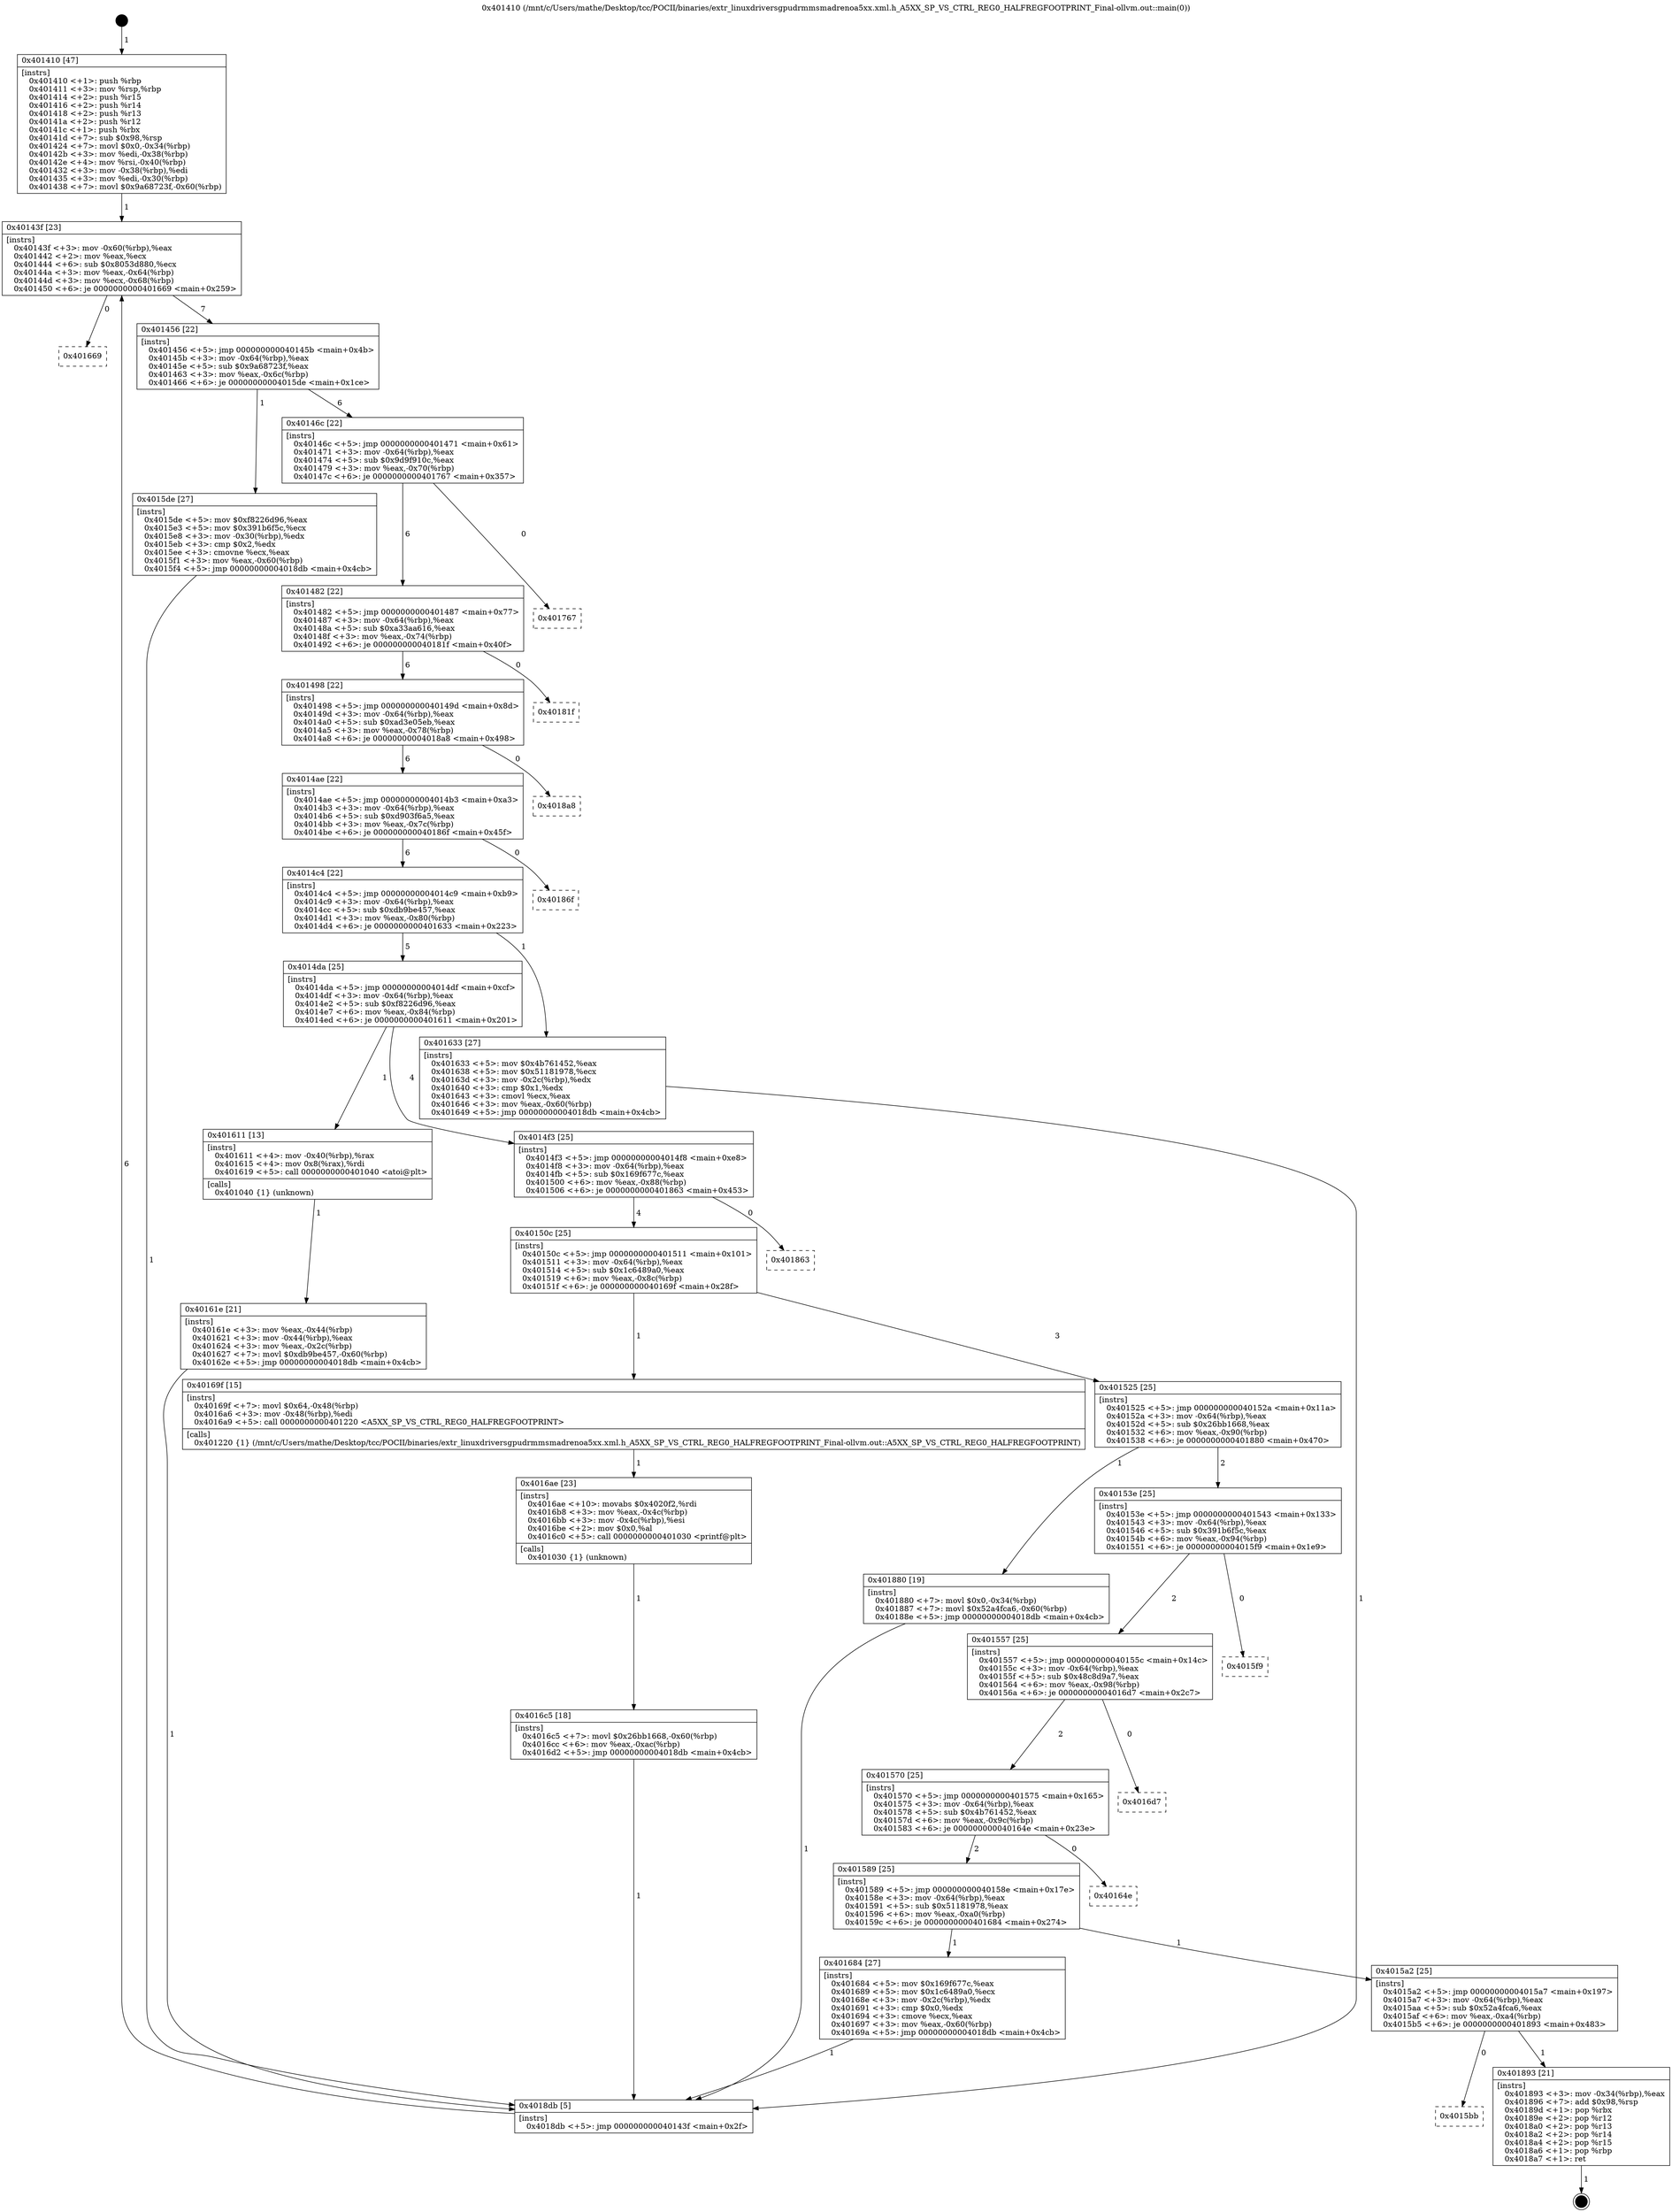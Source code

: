 digraph "0x401410" {
  label = "0x401410 (/mnt/c/Users/mathe/Desktop/tcc/POCII/binaries/extr_linuxdriversgpudrmmsmadrenoa5xx.xml.h_A5XX_SP_VS_CTRL_REG0_HALFREGFOOTPRINT_Final-ollvm.out::main(0))"
  labelloc = "t"
  node[shape=record]

  Entry [label="",width=0.3,height=0.3,shape=circle,fillcolor=black,style=filled]
  "0x40143f" [label="{
     0x40143f [23]\l
     | [instrs]\l
     &nbsp;&nbsp;0x40143f \<+3\>: mov -0x60(%rbp),%eax\l
     &nbsp;&nbsp;0x401442 \<+2\>: mov %eax,%ecx\l
     &nbsp;&nbsp;0x401444 \<+6\>: sub $0x8053d880,%ecx\l
     &nbsp;&nbsp;0x40144a \<+3\>: mov %eax,-0x64(%rbp)\l
     &nbsp;&nbsp;0x40144d \<+3\>: mov %ecx,-0x68(%rbp)\l
     &nbsp;&nbsp;0x401450 \<+6\>: je 0000000000401669 \<main+0x259\>\l
  }"]
  "0x401669" [label="{
     0x401669\l
  }", style=dashed]
  "0x401456" [label="{
     0x401456 [22]\l
     | [instrs]\l
     &nbsp;&nbsp;0x401456 \<+5\>: jmp 000000000040145b \<main+0x4b\>\l
     &nbsp;&nbsp;0x40145b \<+3\>: mov -0x64(%rbp),%eax\l
     &nbsp;&nbsp;0x40145e \<+5\>: sub $0x9a68723f,%eax\l
     &nbsp;&nbsp;0x401463 \<+3\>: mov %eax,-0x6c(%rbp)\l
     &nbsp;&nbsp;0x401466 \<+6\>: je 00000000004015de \<main+0x1ce\>\l
  }"]
  Exit [label="",width=0.3,height=0.3,shape=circle,fillcolor=black,style=filled,peripheries=2]
  "0x4015de" [label="{
     0x4015de [27]\l
     | [instrs]\l
     &nbsp;&nbsp;0x4015de \<+5\>: mov $0xf8226d96,%eax\l
     &nbsp;&nbsp;0x4015e3 \<+5\>: mov $0x391b6f5c,%ecx\l
     &nbsp;&nbsp;0x4015e8 \<+3\>: mov -0x30(%rbp),%edx\l
     &nbsp;&nbsp;0x4015eb \<+3\>: cmp $0x2,%edx\l
     &nbsp;&nbsp;0x4015ee \<+3\>: cmovne %ecx,%eax\l
     &nbsp;&nbsp;0x4015f1 \<+3\>: mov %eax,-0x60(%rbp)\l
     &nbsp;&nbsp;0x4015f4 \<+5\>: jmp 00000000004018db \<main+0x4cb\>\l
  }"]
  "0x40146c" [label="{
     0x40146c [22]\l
     | [instrs]\l
     &nbsp;&nbsp;0x40146c \<+5\>: jmp 0000000000401471 \<main+0x61\>\l
     &nbsp;&nbsp;0x401471 \<+3\>: mov -0x64(%rbp),%eax\l
     &nbsp;&nbsp;0x401474 \<+5\>: sub $0x9d9f910c,%eax\l
     &nbsp;&nbsp;0x401479 \<+3\>: mov %eax,-0x70(%rbp)\l
     &nbsp;&nbsp;0x40147c \<+6\>: je 0000000000401767 \<main+0x357\>\l
  }"]
  "0x4018db" [label="{
     0x4018db [5]\l
     | [instrs]\l
     &nbsp;&nbsp;0x4018db \<+5\>: jmp 000000000040143f \<main+0x2f\>\l
  }"]
  "0x401410" [label="{
     0x401410 [47]\l
     | [instrs]\l
     &nbsp;&nbsp;0x401410 \<+1\>: push %rbp\l
     &nbsp;&nbsp;0x401411 \<+3\>: mov %rsp,%rbp\l
     &nbsp;&nbsp;0x401414 \<+2\>: push %r15\l
     &nbsp;&nbsp;0x401416 \<+2\>: push %r14\l
     &nbsp;&nbsp;0x401418 \<+2\>: push %r13\l
     &nbsp;&nbsp;0x40141a \<+2\>: push %r12\l
     &nbsp;&nbsp;0x40141c \<+1\>: push %rbx\l
     &nbsp;&nbsp;0x40141d \<+7\>: sub $0x98,%rsp\l
     &nbsp;&nbsp;0x401424 \<+7\>: movl $0x0,-0x34(%rbp)\l
     &nbsp;&nbsp;0x40142b \<+3\>: mov %edi,-0x38(%rbp)\l
     &nbsp;&nbsp;0x40142e \<+4\>: mov %rsi,-0x40(%rbp)\l
     &nbsp;&nbsp;0x401432 \<+3\>: mov -0x38(%rbp),%edi\l
     &nbsp;&nbsp;0x401435 \<+3\>: mov %edi,-0x30(%rbp)\l
     &nbsp;&nbsp;0x401438 \<+7\>: movl $0x9a68723f,-0x60(%rbp)\l
  }"]
  "0x4015bb" [label="{
     0x4015bb\l
  }", style=dashed]
  "0x401767" [label="{
     0x401767\l
  }", style=dashed]
  "0x401482" [label="{
     0x401482 [22]\l
     | [instrs]\l
     &nbsp;&nbsp;0x401482 \<+5\>: jmp 0000000000401487 \<main+0x77\>\l
     &nbsp;&nbsp;0x401487 \<+3\>: mov -0x64(%rbp),%eax\l
     &nbsp;&nbsp;0x40148a \<+5\>: sub $0xa33aa616,%eax\l
     &nbsp;&nbsp;0x40148f \<+3\>: mov %eax,-0x74(%rbp)\l
     &nbsp;&nbsp;0x401492 \<+6\>: je 000000000040181f \<main+0x40f\>\l
  }"]
  "0x401893" [label="{
     0x401893 [21]\l
     | [instrs]\l
     &nbsp;&nbsp;0x401893 \<+3\>: mov -0x34(%rbp),%eax\l
     &nbsp;&nbsp;0x401896 \<+7\>: add $0x98,%rsp\l
     &nbsp;&nbsp;0x40189d \<+1\>: pop %rbx\l
     &nbsp;&nbsp;0x40189e \<+2\>: pop %r12\l
     &nbsp;&nbsp;0x4018a0 \<+2\>: pop %r13\l
     &nbsp;&nbsp;0x4018a2 \<+2\>: pop %r14\l
     &nbsp;&nbsp;0x4018a4 \<+2\>: pop %r15\l
     &nbsp;&nbsp;0x4018a6 \<+1\>: pop %rbp\l
     &nbsp;&nbsp;0x4018a7 \<+1\>: ret\l
  }"]
  "0x40181f" [label="{
     0x40181f\l
  }", style=dashed]
  "0x401498" [label="{
     0x401498 [22]\l
     | [instrs]\l
     &nbsp;&nbsp;0x401498 \<+5\>: jmp 000000000040149d \<main+0x8d\>\l
     &nbsp;&nbsp;0x40149d \<+3\>: mov -0x64(%rbp),%eax\l
     &nbsp;&nbsp;0x4014a0 \<+5\>: sub $0xad3e05eb,%eax\l
     &nbsp;&nbsp;0x4014a5 \<+3\>: mov %eax,-0x78(%rbp)\l
     &nbsp;&nbsp;0x4014a8 \<+6\>: je 00000000004018a8 \<main+0x498\>\l
  }"]
  "0x4016c5" [label="{
     0x4016c5 [18]\l
     | [instrs]\l
     &nbsp;&nbsp;0x4016c5 \<+7\>: movl $0x26bb1668,-0x60(%rbp)\l
     &nbsp;&nbsp;0x4016cc \<+6\>: mov %eax,-0xac(%rbp)\l
     &nbsp;&nbsp;0x4016d2 \<+5\>: jmp 00000000004018db \<main+0x4cb\>\l
  }"]
  "0x4018a8" [label="{
     0x4018a8\l
  }", style=dashed]
  "0x4014ae" [label="{
     0x4014ae [22]\l
     | [instrs]\l
     &nbsp;&nbsp;0x4014ae \<+5\>: jmp 00000000004014b3 \<main+0xa3\>\l
     &nbsp;&nbsp;0x4014b3 \<+3\>: mov -0x64(%rbp),%eax\l
     &nbsp;&nbsp;0x4014b6 \<+5\>: sub $0xd903f6a5,%eax\l
     &nbsp;&nbsp;0x4014bb \<+3\>: mov %eax,-0x7c(%rbp)\l
     &nbsp;&nbsp;0x4014be \<+6\>: je 000000000040186f \<main+0x45f\>\l
  }"]
  "0x4016ae" [label="{
     0x4016ae [23]\l
     | [instrs]\l
     &nbsp;&nbsp;0x4016ae \<+10\>: movabs $0x4020f2,%rdi\l
     &nbsp;&nbsp;0x4016b8 \<+3\>: mov %eax,-0x4c(%rbp)\l
     &nbsp;&nbsp;0x4016bb \<+3\>: mov -0x4c(%rbp),%esi\l
     &nbsp;&nbsp;0x4016be \<+2\>: mov $0x0,%al\l
     &nbsp;&nbsp;0x4016c0 \<+5\>: call 0000000000401030 \<printf@plt\>\l
     | [calls]\l
     &nbsp;&nbsp;0x401030 \{1\} (unknown)\l
  }"]
  "0x40186f" [label="{
     0x40186f\l
  }", style=dashed]
  "0x4014c4" [label="{
     0x4014c4 [22]\l
     | [instrs]\l
     &nbsp;&nbsp;0x4014c4 \<+5\>: jmp 00000000004014c9 \<main+0xb9\>\l
     &nbsp;&nbsp;0x4014c9 \<+3\>: mov -0x64(%rbp),%eax\l
     &nbsp;&nbsp;0x4014cc \<+5\>: sub $0xdb9be457,%eax\l
     &nbsp;&nbsp;0x4014d1 \<+3\>: mov %eax,-0x80(%rbp)\l
     &nbsp;&nbsp;0x4014d4 \<+6\>: je 0000000000401633 \<main+0x223\>\l
  }"]
  "0x4015a2" [label="{
     0x4015a2 [25]\l
     | [instrs]\l
     &nbsp;&nbsp;0x4015a2 \<+5\>: jmp 00000000004015a7 \<main+0x197\>\l
     &nbsp;&nbsp;0x4015a7 \<+3\>: mov -0x64(%rbp),%eax\l
     &nbsp;&nbsp;0x4015aa \<+5\>: sub $0x52a4fca6,%eax\l
     &nbsp;&nbsp;0x4015af \<+6\>: mov %eax,-0xa4(%rbp)\l
     &nbsp;&nbsp;0x4015b5 \<+6\>: je 0000000000401893 \<main+0x483\>\l
  }"]
  "0x401633" [label="{
     0x401633 [27]\l
     | [instrs]\l
     &nbsp;&nbsp;0x401633 \<+5\>: mov $0x4b761452,%eax\l
     &nbsp;&nbsp;0x401638 \<+5\>: mov $0x51181978,%ecx\l
     &nbsp;&nbsp;0x40163d \<+3\>: mov -0x2c(%rbp),%edx\l
     &nbsp;&nbsp;0x401640 \<+3\>: cmp $0x1,%edx\l
     &nbsp;&nbsp;0x401643 \<+3\>: cmovl %ecx,%eax\l
     &nbsp;&nbsp;0x401646 \<+3\>: mov %eax,-0x60(%rbp)\l
     &nbsp;&nbsp;0x401649 \<+5\>: jmp 00000000004018db \<main+0x4cb\>\l
  }"]
  "0x4014da" [label="{
     0x4014da [25]\l
     | [instrs]\l
     &nbsp;&nbsp;0x4014da \<+5\>: jmp 00000000004014df \<main+0xcf\>\l
     &nbsp;&nbsp;0x4014df \<+3\>: mov -0x64(%rbp),%eax\l
     &nbsp;&nbsp;0x4014e2 \<+5\>: sub $0xf8226d96,%eax\l
     &nbsp;&nbsp;0x4014e7 \<+6\>: mov %eax,-0x84(%rbp)\l
     &nbsp;&nbsp;0x4014ed \<+6\>: je 0000000000401611 \<main+0x201\>\l
  }"]
  "0x401684" [label="{
     0x401684 [27]\l
     | [instrs]\l
     &nbsp;&nbsp;0x401684 \<+5\>: mov $0x169f677c,%eax\l
     &nbsp;&nbsp;0x401689 \<+5\>: mov $0x1c6489a0,%ecx\l
     &nbsp;&nbsp;0x40168e \<+3\>: mov -0x2c(%rbp),%edx\l
     &nbsp;&nbsp;0x401691 \<+3\>: cmp $0x0,%edx\l
     &nbsp;&nbsp;0x401694 \<+3\>: cmove %ecx,%eax\l
     &nbsp;&nbsp;0x401697 \<+3\>: mov %eax,-0x60(%rbp)\l
     &nbsp;&nbsp;0x40169a \<+5\>: jmp 00000000004018db \<main+0x4cb\>\l
  }"]
  "0x401611" [label="{
     0x401611 [13]\l
     | [instrs]\l
     &nbsp;&nbsp;0x401611 \<+4\>: mov -0x40(%rbp),%rax\l
     &nbsp;&nbsp;0x401615 \<+4\>: mov 0x8(%rax),%rdi\l
     &nbsp;&nbsp;0x401619 \<+5\>: call 0000000000401040 \<atoi@plt\>\l
     | [calls]\l
     &nbsp;&nbsp;0x401040 \{1\} (unknown)\l
  }"]
  "0x4014f3" [label="{
     0x4014f3 [25]\l
     | [instrs]\l
     &nbsp;&nbsp;0x4014f3 \<+5\>: jmp 00000000004014f8 \<main+0xe8\>\l
     &nbsp;&nbsp;0x4014f8 \<+3\>: mov -0x64(%rbp),%eax\l
     &nbsp;&nbsp;0x4014fb \<+5\>: sub $0x169f677c,%eax\l
     &nbsp;&nbsp;0x401500 \<+6\>: mov %eax,-0x88(%rbp)\l
     &nbsp;&nbsp;0x401506 \<+6\>: je 0000000000401863 \<main+0x453\>\l
  }"]
  "0x40161e" [label="{
     0x40161e [21]\l
     | [instrs]\l
     &nbsp;&nbsp;0x40161e \<+3\>: mov %eax,-0x44(%rbp)\l
     &nbsp;&nbsp;0x401621 \<+3\>: mov -0x44(%rbp),%eax\l
     &nbsp;&nbsp;0x401624 \<+3\>: mov %eax,-0x2c(%rbp)\l
     &nbsp;&nbsp;0x401627 \<+7\>: movl $0xdb9be457,-0x60(%rbp)\l
     &nbsp;&nbsp;0x40162e \<+5\>: jmp 00000000004018db \<main+0x4cb\>\l
  }"]
  "0x401589" [label="{
     0x401589 [25]\l
     | [instrs]\l
     &nbsp;&nbsp;0x401589 \<+5\>: jmp 000000000040158e \<main+0x17e\>\l
     &nbsp;&nbsp;0x40158e \<+3\>: mov -0x64(%rbp),%eax\l
     &nbsp;&nbsp;0x401591 \<+5\>: sub $0x51181978,%eax\l
     &nbsp;&nbsp;0x401596 \<+6\>: mov %eax,-0xa0(%rbp)\l
     &nbsp;&nbsp;0x40159c \<+6\>: je 0000000000401684 \<main+0x274\>\l
  }"]
  "0x401863" [label="{
     0x401863\l
  }", style=dashed]
  "0x40150c" [label="{
     0x40150c [25]\l
     | [instrs]\l
     &nbsp;&nbsp;0x40150c \<+5\>: jmp 0000000000401511 \<main+0x101\>\l
     &nbsp;&nbsp;0x401511 \<+3\>: mov -0x64(%rbp),%eax\l
     &nbsp;&nbsp;0x401514 \<+5\>: sub $0x1c6489a0,%eax\l
     &nbsp;&nbsp;0x401519 \<+6\>: mov %eax,-0x8c(%rbp)\l
     &nbsp;&nbsp;0x40151f \<+6\>: je 000000000040169f \<main+0x28f\>\l
  }"]
  "0x40164e" [label="{
     0x40164e\l
  }", style=dashed]
  "0x40169f" [label="{
     0x40169f [15]\l
     | [instrs]\l
     &nbsp;&nbsp;0x40169f \<+7\>: movl $0x64,-0x48(%rbp)\l
     &nbsp;&nbsp;0x4016a6 \<+3\>: mov -0x48(%rbp),%edi\l
     &nbsp;&nbsp;0x4016a9 \<+5\>: call 0000000000401220 \<A5XX_SP_VS_CTRL_REG0_HALFREGFOOTPRINT\>\l
     | [calls]\l
     &nbsp;&nbsp;0x401220 \{1\} (/mnt/c/Users/mathe/Desktop/tcc/POCII/binaries/extr_linuxdriversgpudrmmsmadrenoa5xx.xml.h_A5XX_SP_VS_CTRL_REG0_HALFREGFOOTPRINT_Final-ollvm.out::A5XX_SP_VS_CTRL_REG0_HALFREGFOOTPRINT)\l
  }"]
  "0x401525" [label="{
     0x401525 [25]\l
     | [instrs]\l
     &nbsp;&nbsp;0x401525 \<+5\>: jmp 000000000040152a \<main+0x11a\>\l
     &nbsp;&nbsp;0x40152a \<+3\>: mov -0x64(%rbp),%eax\l
     &nbsp;&nbsp;0x40152d \<+5\>: sub $0x26bb1668,%eax\l
     &nbsp;&nbsp;0x401532 \<+6\>: mov %eax,-0x90(%rbp)\l
     &nbsp;&nbsp;0x401538 \<+6\>: je 0000000000401880 \<main+0x470\>\l
  }"]
  "0x401570" [label="{
     0x401570 [25]\l
     | [instrs]\l
     &nbsp;&nbsp;0x401570 \<+5\>: jmp 0000000000401575 \<main+0x165\>\l
     &nbsp;&nbsp;0x401575 \<+3\>: mov -0x64(%rbp),%eax\l
     &nbsp;&nbsp;0x401578 \<+5\>: sub $0x4b761452,%eax\l
     &nbsp;&nbsp;0x40157d \<+6\>: mov %eax,-0x9c(%rbp)\l
     &nbsp;&nbsp;0x401583 \<+6\>: je 000000000040164e \<main+0x23e\>\l
  }"]
  "0x401880" [label="{
     0x401880 [19]\l
     | [instrs]\l
     &nbsp;&nbsp;0x401880 \<+7\>: movl $0x0,-0x34(%rbp)\l
     &nbsp;&nbsp;0x401887 \<+7\>: movl $0x52a4fca6,-0x60(%rbp)\l
     &nbsp;&nbsp;0x40188e \<+5\>: jmp 00000000004018db \<main+0x4cb\>\l
  }"]
  "0x40153e" [label="{
     0x40153e [25]\l
     | [instrs]\l
     &nbsp;&nbsp;0x40153e \<+5\>: jmp 0000000000401543 \<main+0x133\>\l
     &nbsp;&nbsp;0x401543 \<+3\>: mov -0x64(%rbp),%eax\l
     &nbsp;&nbsp;0x401546 \<+5\>: sub $0x391b6f5c,%eax\l
     &nbsp;&nbsp;0x40154b \<+6\>: mov %eax,-0x94(%rbp)\l
     &nbsp;&nbsp;0x401551 \<+6\>: je 00000000004015f9 \<main+0x1e9\>\l
  }"]
  "0x4016d7" [label="{
     0x4016d7\l
  }", style=dashed]
  "0x4015f9" [label="{
     0x4015f9\l
  }", style=dashed]
  "0x401557" [label="{
     0x401557 [25]\l
     | [instrs]\l
     &nbsp;&nbsp;0x401557 \<+5\>: jmp 000000000040155c \<main+0x14c\>\l
     &nbsp;&nbsp;0x40155c \<+3\>: mov -0x64(%rbp),%eax\l
     &nbsp;&nbsp;0x40155f \<+5\>: sub $0x48c8d9a7,%eax\l
     &nbsp;&nbsp;0x401564 \<+6\>: mov %eax,-0x98(%rbp)\l
     &nbsp;&nbsp;0x40156a \<+6\>: je 00000000004016d7 \<main+0x2c7\>\l
  }"]
  Entry -> "0x401410" [label=" 1"]
  "0x40143f" -> "0x401669" [label=" 0"]
  "0x40143f" -> "0x401456" [label=" 7"]
  "0x401893" -> Exit [label=" 1"]
  "0x401456" -> "0x4015de" [label=" 1"]
  "0x401456" -> "0x40146c" [label=" 6"]
  "0x4015de" -> "0x4018db" [label=" 1"]
  "0x401410" -> "0x40143f" [label=" 1"]
  "0x4018db" -> "0x40143f" [label=" 6"]
  "0x4015a2" -> "0x4015bb" [label=" 0"]
  "0x40146c" -> "0x401767" [label=" 0"]
  "0x40146c" -> "0x401482" [label=" 6"]
  "0x4015a2" -> "0x401893" [label=" 1"]
  "0x401482" -> "0x40181f" [label=" 0"]
  "0x401482" -> "0x401498" [label=" 6"]
  "0x401880" -> "0x4018db" [label=" 1"]
  "0x401498" -> "0x4018a8" [label=" 0"]
  "0x401498" -> "0x4014ae" [label=" 6"]
  "0x4016c5" -> "0x4018db" [label=" 1"]
  "0x4014ae" -> "0x40186f" [label=" 0"]
  "0x4014ae" -> "0x4014c4" [label=" 6"]
  "0x4016ae" -> "0x4016c5" [label=" 1"]
  "0x4014c4" -> "0x401633" [label=" 1"]
  "0x4014c4" -> "0x4014da" [label=" 5"]
  "0x40169f" -> "0x4016ae" [label=" 1"]
  "0x4014da" -> "0x401611" [label=" 1"]
  "0x4014da" -> "0x4014f3" [label=" 4"]
  "0x401611" -> "0x40161e" [label=" 1"]
  "0x40161e" -> "0x4018db" [label=" 1"]
  "0x401633" -> "0x4018db" [label=" 1"]
  "0x401684" -> "0x4018db" [label=" 1"]
  "0x4014f3" -> "0x401863" [label=" 0"]
  "0x4014f3" -> "0x40150c" [label=" 4"]
  "0x401589" -> "0x401684" [label=" 1"]
  "0x40150c" -> "0x40169f" [label=" 1"]
  "0x40150c" -> "0x401525" [label=" 3"]
  "0x401589" -> "0x4015a2" [label=" 1"]
  "0x401525" -> "0x401880" [label=" 1"]
  "0x401525" -> "0x40153e" [label=" 2"]
  "0x401570" -> "0x40164e" [label=" 0"]
  "0x40153e" -> "0x4015f9" [label=" 0"]
  "0x40153e" -> "0x401557" [label=" 2"]
  "0x401570" -> "0x401589" [label=" 2"]
  "0x401557" -> "0x4016d7" [label=" 0"]
  "0x401557" -> "0x401570" [label=" 2"]
}

